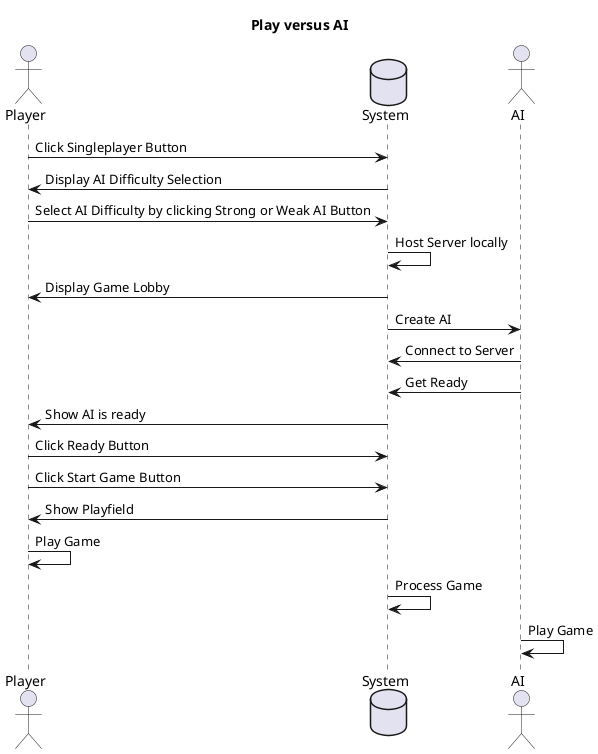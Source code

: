 @startuml
title Play versus AI

actor Player as p
database System
actor AI as a

p->System: Click Singleplayer Button
System->p: Display AI Difficulty Selection
p->System: Select AI Difficulty by clicking Strong or Weak AI Button
System->System: Host Server locally
System->p: Display Game Lobby
System->a: Create AI
a->System: Connect to Server
a->System: Get Ready
System->p: Show AI is ready
p->System: Click Ready Button
p->System: Click Start Game Button
System->p: Show Playfield
p->p: Play Game
System->System: Process Game
a->a: Play Game

@enduml
